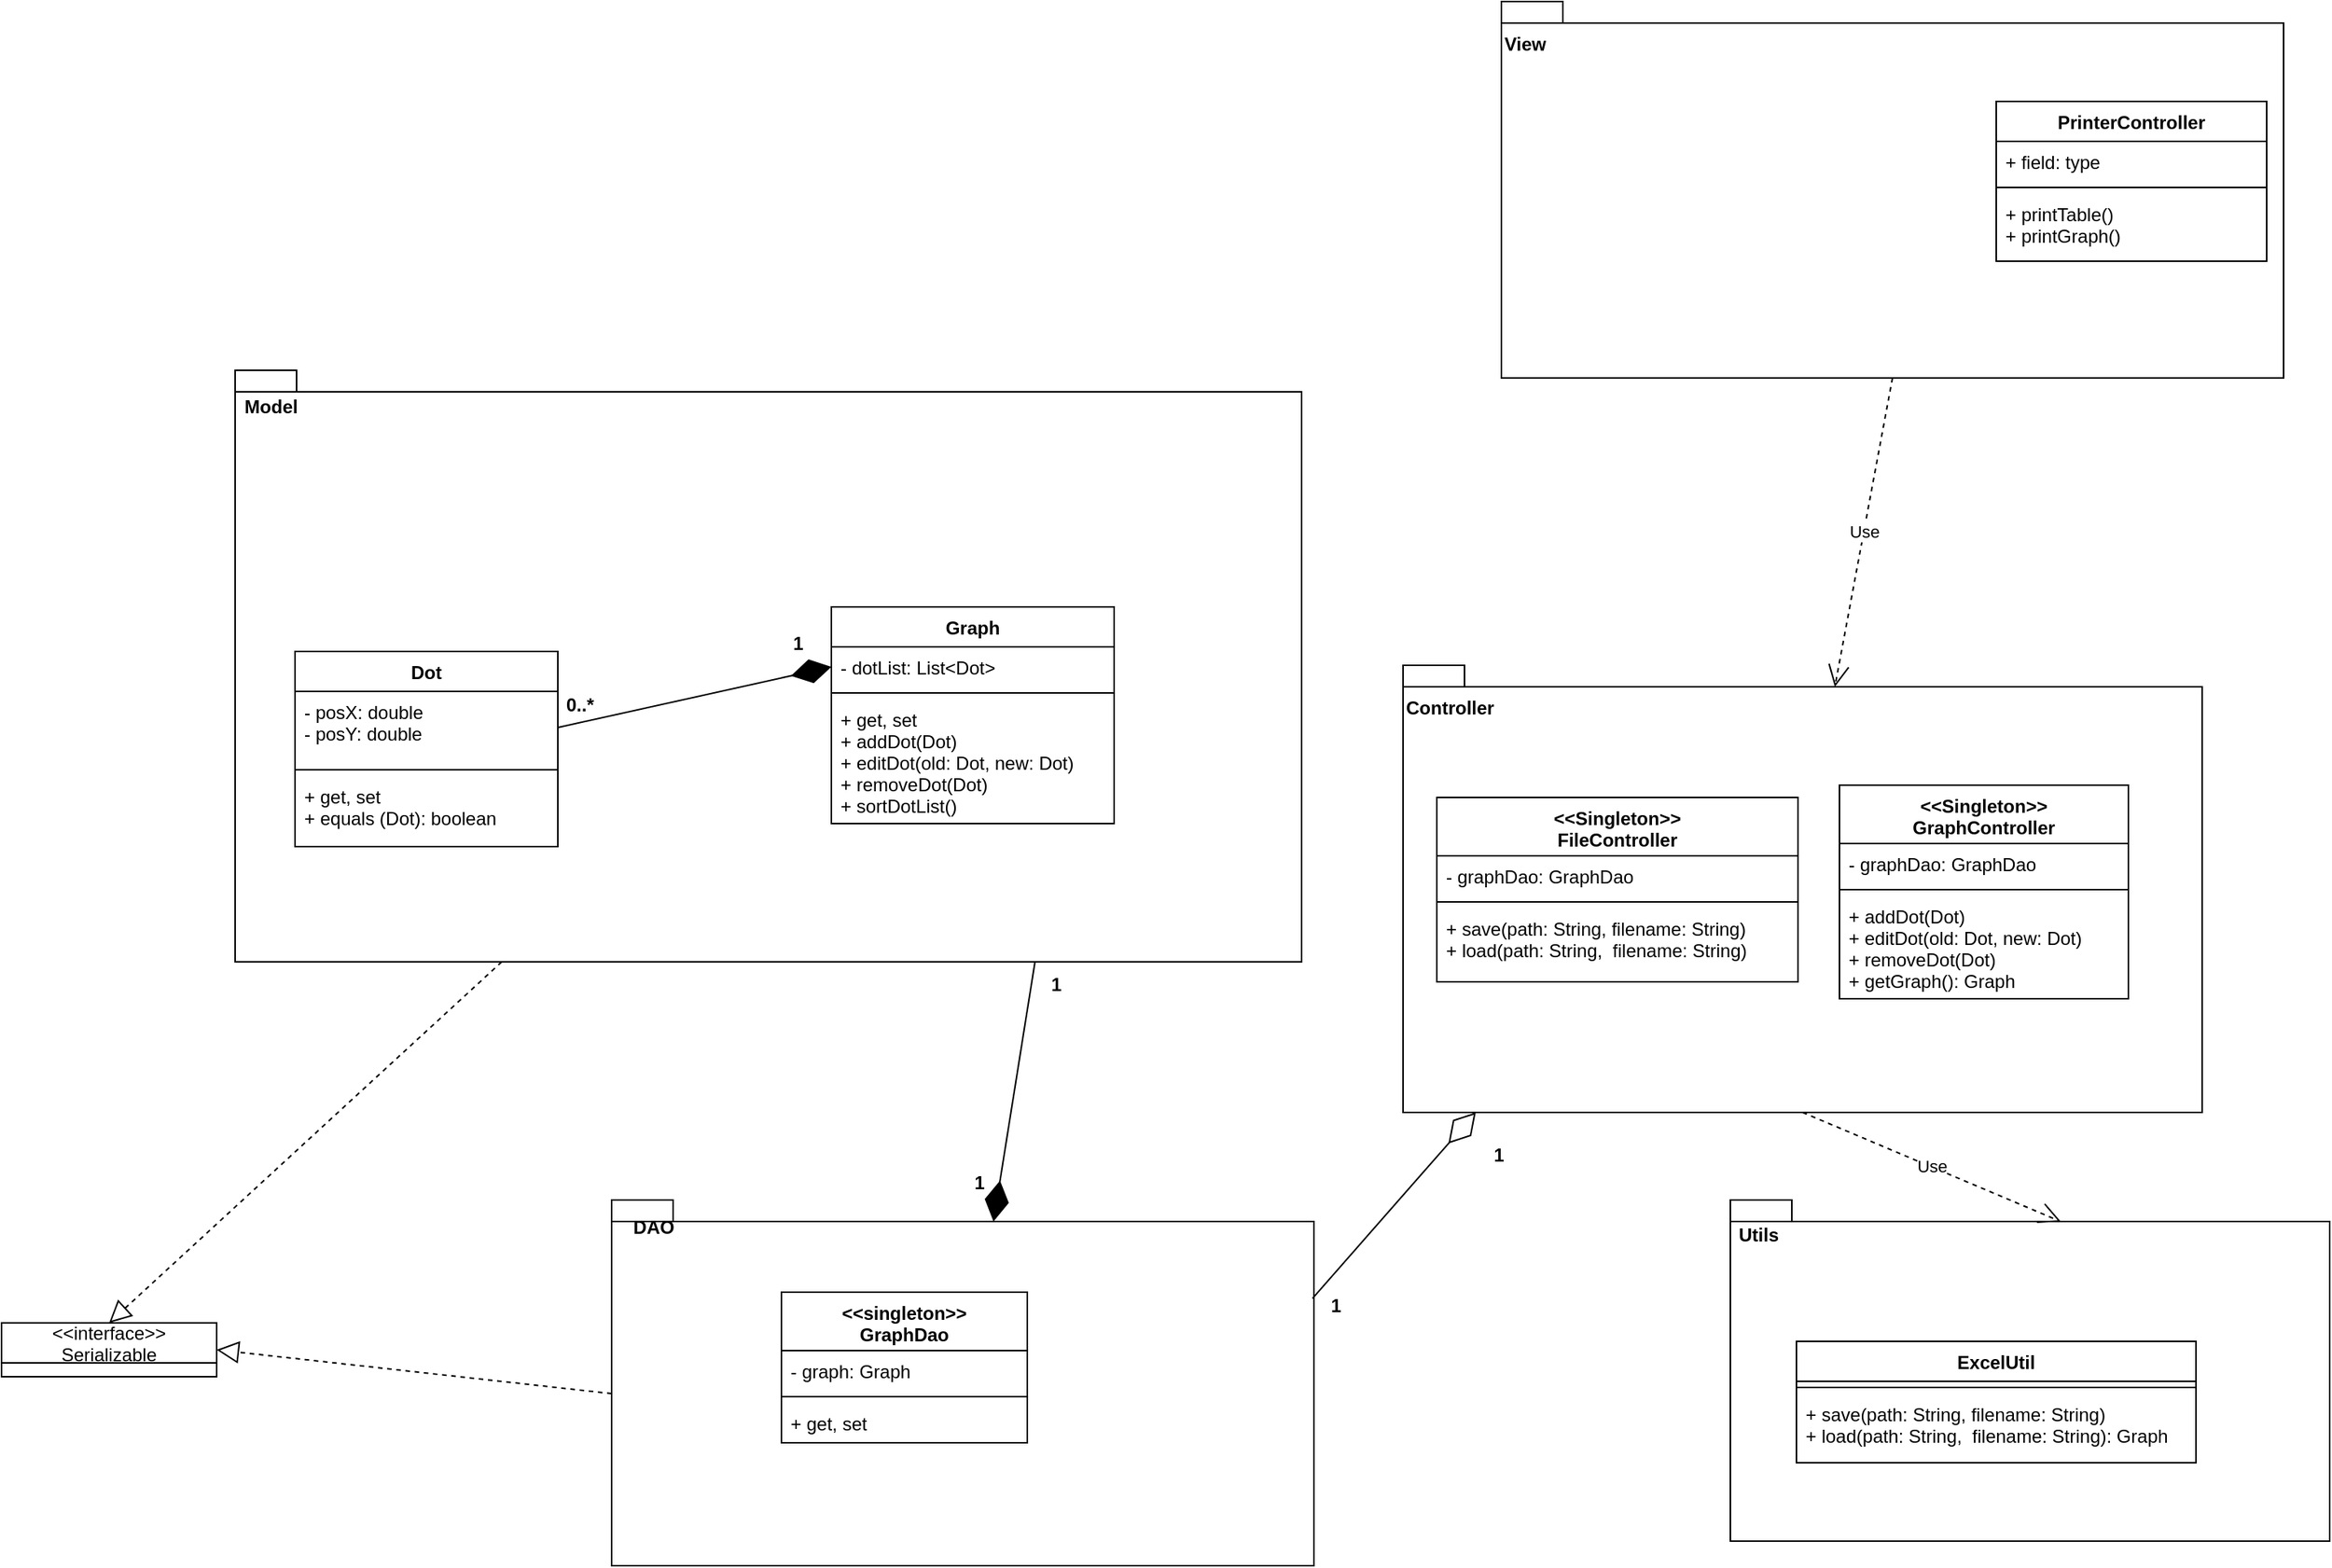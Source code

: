 <mxfile version="13.0.3" type="device"><diagram id="onxgIPQkGVTOIWKJb5v8" name="Page-1"><mxGraphModel dx="1886" dy="2006" grid="0" gridSize="10" guides="1" tooltips="1" connect="1" arrows="1" fold="1" page="0" pageScale="1" pageWidth="827" pageHeight="1169" math="0" shadow="0"><root><mxCell id="0"/><mxCell id="1" parent="0"/><mxCell id="qoSELhUmMgdwsKQqpLU3-18" value="" style="shape=folder;fontStyle=1;spacingTop=10;tabWidth=40;tabHeight=14;tabPosition=left;html=1;" parent="1" vertex="1"><mxGeometry x="-558" y="-632" width="694" height="385" as="geometry"/></mxCell><mxCell id="qoSELhUmMgdwsKQqpLU3-15" value="" style="endArrow=diamondThin;endFill=1;endSize=24;html=1;entryX=0;entryY=0.5;entryDx=0;entryDy=0;exitX=1;exitY=0.5;exitDx=0;exitDy=0;" parent="1" source="qoSELhUmMgdwsKQqpLU3-8" target="qoSELhUmMgdwsKQqpLU3-12" edge="1"><mxGeometry width="160" relative="1" as="geometry"><mxPoint x="-368" y="-299" as="sourcePoint"/><mxPoint x="-208" y="-299" as="targetPoint"/></mxGeometry></mxCell><mxCell id="qoSELhUmMgdwsKQqpLU3-16" value="&lt;b&gt;0..*&lt;/b&gt;" style="text;html=1;align=center;verticalAlign=middle;resizable=0;points=[];autosize=1;" parent="1" vertex="1"><mxGeometry x="-348" y="-423" width="28" height="18" as="geometry"/></mxCell><mxCell id="qoSELhUmMgdwsKQqpLU3-17" value="&lt;b&gt;1&lt;/b&gt;" style="text;html=1;align=center;verticalAlign=middle;resizable=0;points=[];autosize=1;" parent="1" vertex="1"><mxGeometry x="-201" y="-463" width="17" height="18" as="geometry"/></mxCell><mxCell id="qoSELhUmMgdwsKQqpLU3-19" value="&lt;b&gt;Model&lt;/b&gt;" style="text;html=1;align=center;verticalAlign=middle;resizable=0;points=[];autosize=1;" parent="1" vertex="1"><mxGeometry x="-558" y="-617" width="45" height="18" as="geometry"/></mxCell><mxCell id="qoSELhUmMgdwsKQqpLU3-20" value="" style="shape=folder;fontStyle=1;spacingTop=10;tabWidth=40;tabHeight=14;tabPosition=left;html=1;" parent="1" vertex="1"><mxGeometry x="-313" y="-92" width="457" height="238" as="geometry"/></mxCell><mxCell id="qoSELhUmMgdwsKQqpLU3-22" value="&lt;b&gt;DAO&lt;/b&gt;" style="text;html=1;align=center;verticalAlign=middle;resizable=0;points=[];autosize=1;" parent="1" vertex="1"><mxGeometry x="-305" y="-83" width="37" height="18" as="geometry"/></mxCell><mxCell id="qoSELhUmMgdwsKQqpLU3-43" value="" style="shape=folder;fontStyle=1;spacingTop=10;tabWidth=40;tabHeight=14;tabPosition=left;html=1;" parent="1" vertex="1"><mxGeometry x="202" y="-440" width="520" height="291" as="geometry"/></mxCell><mxCell id="qoSELhUmMgdwsKQqpLU3-44" value="&lt;!--StartFragment--&gt;&lt;span style=&quot;font-family: Helvetica; font-size: 12px; font-style: normal; font-variant-ligatures: normal; font-variant-caps: normal; font-weight: 700; letter-spacing: normal; orphans: 2; text-align: center; text-indent: 0px; text-transform: none; widows: 2; word-spacing: 0px; -webkit-text-stroke-width: 0px; background-color: rgb(255, 255, 255); text-decoration-style: initial; text-decoration-color: initial; float: none; display: inline !important;&quot;&gt;Controller&lt;/span&gt;&lt;!--EndFragment--&gt;" style="text;whiteSpace=wrap;html=1;" parent="1" vertex="1"><mxGeometry x="202" y="-426" width="77" height="28" as="geometry"/></mxCell><mxCell id="qoSELhUmMgdwsKQqpLU3-31" value="&lt;&lt;Singleton&gt;&gt;&#10;FileController" style="swimlane;fontStyle=1;align=center;verticalAlign=top;childLayout=stackLayout;horizontal=1;startSize=38;horizontalStack=0;resizeParent=1;resizeParentMax=0;resizeLast=0;collapsible=1;marginBottom=0;" parent="1" vertex="1"><mxGeometry x="224" y="-354" width="235" height="120" as="geometry"/></mxCell><mxCell id="qoSELhUmMgdwsKQqpLU3-32" value="- graphDao: GraphDao" style="text;strokeColor=none;fillColor=none;align=left;verticalAlign=top;spacingLeft=4;spacingRight=4;overflow=hidden;rotatable=0;points=[[0,0.5],[1,0.5]];portConstraint=eastwest;" parent="qoSELhUmMgdwsKQqpLU3-31" vertex="1"><mxGeometry y="38" width="235" height="26" as="geometry"/></mxCell><mxCell id="qoSELhUmMgdwsKQqpLU3-33" value="" style="line;strokeWidth=1;fillColor=none;align=left;verticalAlign=middle;spacingTop=-1;spacingLeft=3;spacingRight=3;rotatable=0;labelPosition=right;points=[];portConstraint=eastwest;" parent="qoSELhUmMgdwsKQqpLU3-31" vertex="1"><mxGeometry y="64" width="235" height="8" as="geometry"/></mxCell><mxCell id="qoSELhUmMgdwsKQqpLU3-34" value="+ save(path: String, filename: String)&#10;+ load(path: String,  filename: String)&#10;" style="text;strokeColor=none;fillColor=none;align=left;verticalAlign=top;spacingLeft=4;spacingRight=4;overflow=hidden;rotatable=0;points=[[0,0.5],[1,0.5]];portConstraint=eastwest;" parent="qoSELhUmMgdwsKQqpLU3-31" vertex="1"><mxGeometry y="72" width="235" height="48" as="geometry"/></mxCell><mxCell id="qoSELhUmMgdwsKQqpLU3-35" value="&lt;&lt;singleton&gt;&gt;&#10;GraphDao" style="swimlane;fontStyle=1;align=center;verticalAlign=top;childLayout=stackLayout;horizontal=1;startSize=38;horizontalStack=0;resizeParent=1;resizeParentMax=0;resizeLast=0;collapsible=1;marginBottom=0;" parent="1" vertex="1"><mxGeometry x="-202.5" y="-32" width="160" height="98" as="geometry"/></mxCell><mxCell id="qoSELhUmMgdwsKQqpLU3-36" value="- graph: Graph" style="text;strokeColor=none;fillColor=none;align=left;verticalAlign=top;spacingLeft=4;spacingRight=4;overflow=hidden;rotatable=0;points=[[0,0.5],[1,0.5]];portConstraint=eastwest;" parent="qoSELhUmMgdwsKQqpLU3-35" vertex="1"><mxGeometry y="38" width="160" height="26" as="geometry"/></mxCell><mxCell id="qoSELhUmMgdwsKQqpLU3-37" value="" style="line;strokeWidth=1;fillColor=none;align=left;verticalAlign=middle;spacingTop=-1;spacingLeft=3;spacingRight=3;rotatable=0;labelPosition=right;points=[];portConstraint=eastwest;" parent="qoSELhUmMgdwsKQqpLU3-35" vertex="1"><mxGeometry y="64" width="160" height="8" as="geometry"/></mxCell><mxCell id="qoSELhUmMgdwsKQqpLU3-38" value="+ get, set" style="text;strokeColor=none;fillColor=none;align=left;verticalAlign=top;spacingLeft=4;spacingRight=4;overflow=hidden;rotatable=0;points=[[0,0.5],[1,0.5]];portConstraint=eastwest;" parent="qoSELhUmMgdwsKQqpLU3-35" vertex="1"><mxGeometry y="72" width="160" height="26" as="geometry"/></mxCell><mxCell id="qoSELhUmMgdwsKQqpLU3-45" value="&lt;&lt;Singleton&gt;&gt;&#10;GraphController" style="swimlane;fontStyle=1;align=center;verticalAlign=top;childLayout=stackLayout;horizontal=1;startSize=38;horizontalStack=0;resizeParent=1;resizeParentMax=0;resizeLast=0;collapsible=1;marginBottom=0;" parent="1" vertex="1"><mxGeometry x="486" y="-362" width="188" height="139" as="geometry"/></mxCell><mxCell id="qoSELhUmMgdwsKQqpLU3-46" value="- graphDao: GraphDao" style="text;strokeColor=none;fillColor=none;align=left;verticalAlign=top;spacingLeft=4;spacingRight=4;overflow=hidden;rotatable=0;points=[[0,0.5],[1,0.5]];portConstraint=eastwest;" parent="qoSELhUmMgdwsKQqpLU3-45" vertex="1"><mxGeometry y="38" width="188" height="26" as="geometry"/></mxCell><mxCell id="qoSELhUmMgdwsKQqpLU3-47" value="" style="line;strokeWidth=1;fillColor=none;align=left;verticalAlign=middle;spacingTop=-1;spacingLeft=3;spacingRight=3;rotatable=0;labelPosition=right;points=[];portConstraint=eastwest;" parent="qoSELhUmMgdwsKQqpLU3-45" vertex="1"><mxGeometry y="64" width="188" height="8" as="geometry"/></mxCell><mxCell id="qoSELhUmMgdwsKQqpLU3-48" value="+ addDot(Dot)&#10;+ editDot(old: Dot, new: Dot)&#10;+ removeDot(Dot)&#10;+ getGraph(): Graph" style="text;strokeColor=none;fillColor=none;align=left;verticalAlign=top;spacingLeft=4;spacingRight=4;overflow=hidden;rotatable=0;points=[[0,0.5],[1,0.5]];portConstraint=eastwest;" parent="qoSELhUmMgdwsKQqpLU3-45" vertex="1"><mxGeometry y="72" width="188" height="67" as="geometry"/></mxCell><mxCell id="qoSELhUmMgdwsKQqpLU3-55" value="" style="shape=folder;fontStyle=1;spacingTop=10;tabWidth=40;tabHeight=14;tabPosition=left;html=1;" parent="1" vertex="1"><mxGeometry x="415" y="-92" width="390" height="222" as="geometry"/></mxCell><mxCell id="qoSELhUmMgdwsKQqpLU3-56" value="&lt;b&gt;Utils&lt;/b&gt;" style="text;html=1;align=center;verticalAlign=middle;resizable=0;points=[];autosize=1;" parent="1" vertex="1"><mxGeometry x="415" y="-78" width="36" height="18" as="geometry"/></mxCell><mxCell id="qoSELhUmMgdwsKQqpLU3-51" value="ExcelUtil" style="swimlane;fontStyle=1;align=center;verticalAlign=top;childLayout=stackLayout;horizontal=1;startSize=26;horizontalStack=0;resizeParent=1;resizeParentMax=0;resizeLast=0;collapsible=1;marginBottom=0;" parent="1" vertex="1"><mxGeometry x="458" width="260" height="79" as="geometry"/></mxCell><mxCell id="qoSELhUmMgdwsKQqpLU3-53" value="" style="line;strokeWidth=1;fillColor=none;align=left;verticalAlign=middle;spacingTop=-1;spacingLeft=3;spacingRight=3;rotatable=0;labelPosition=right;points=[];portConstraint=eastwest;" parent="qoSELhUmMgdwsKQqpLU3-51" vertex="1"><mxGeometry y="26" width="260" height="8" as="geometry"/></mxCell><mxCell id="qoSELhUmMgdwsKQqpLU3-54" value="+ save(path: String, filename: String)&#10;+ load(path: String,  filename: String): Graph" style="text;strokeColor=none;fillColor=none;align=left;verticalAlign=top;spacingLeft=4;spacingRight=4;overflow=hidden;rotatable=0;points=[[0,0.5],[1,0.5]];portConstraint=eastwest;" parent="qoSELhUmMgdwsKQqpLU3-51" vertex="1"><mxGeometry y="34" width="260" height="45" as="geometry"/></mxCell><mxCell id="qoSELhUmMgdwsKQqpLU3-11" value="Graph" style="swimlane;fontStyle=1;align=center;verticalAlign=top;childLayout=stackLayout;horizontal=1;startSize=26;horizontalStack=0;resizeParent=1;resizeParentMax=0;resizeLast=0;collapsible=1;marginBottom=0;" parent="1" vertex="1"><mxGeometry x="-170" y="-478" width="184" height="141" as="geometry"/></mxCell><mxCell id="qoSELhUmMgdwsKQqpLU3-12" value="- dotList: List&lt;Dot&gt;" style="text;strokeColor=none;fillColor=none;align=left;verticalAlign=top;spacingLeft=4;spacingRight=4;overflow=hidden;rotatable=0;points=[[0,0.5],[1,0.5]];portConstraint=eastwest;" parent="qoSELhUmMgdwsKQqpLU3-11" vertex="1"><mxGeometry y="26" width="184" height="26" as="geometry"/></mxCell><mxCell id="qoSELhUmMgdwsKQqpLU3-13" value="" style="line;strokeWidth=1;fillColor=none;align=left;verticalAlign=middle;spacingTop=-1;spacingLeft=3;spacingRight=3;rotatable=0;labelPosition=right;points=[];portConstraint=eastwest;" parent="qoSELhUmMgdwsKQqpLU3-11" vertex="1"><mxGeometry y="52" width="184" height="8" as="geometry"/></mxCell><mxCell id="qoSELhUmMgdwsKQqpLU3-14" value="+ get, set&#10;+ addDot(Dot)&#10;+ editDot(old: Dot, new: Dot)&#10;+ removeDot(Dot)&#10;+ sortDotList()" style="text;strokeColor=none;fillColor=none;align=left;verticalAlign=top;spacingLeft=4;spacingRight=4;overflow=hidden;rotatable=0;points=[[0,0.5],[1,0.5]];portConstraint=eastwest;" parent="qoSELhUmMgdwsKQqpLU3-11" vertex="1"><mxGeometry y="60" width="184" height="81" as="geometry"/></mxCell><mxCell id="qoSELhUmMgdwsKQqpLU3-7" value="Dot" style="swimlane;fontStyle=1;align=center;verticalAlign=top;childLayout=stackLayout;horizontal=1;startSize=26;horizontalStack=0;resizeParent=1;resizeParentMax=0;resizeLast=0;collapsible=1;marginBottom=0;" parent="1" vertex="1"><mxGeometry x="-519" y="-449" width="171" height="127" as="geometry"/></mxCell><mxCell id="qoSELhUmMgdwsKQqpLU3-8" value="- posX: double&#10;- posY: double" style="text;strokeColor=none;fillColor=none;align=left;verticalAlign=top;spacingLeft=4;spacingRight=4;overflow=hidden;rotatable=0;points=[[0,0.5],[1,0.5]];portConstraint=eastwest;" parent="qoSELhUmMgdwsKQqpLU3-7" vertex="1"><mxGeometry y="26" width="171" height="47" as="geometry"/></mxCell><mxCell id="qoSELhUmMgdwsKQqpLU3-9" value="" style="line;strokeWidth=1;fillColor=none;align=left;verticalAlign=middle;spacingTop=-1;spacingLeft=3;spacingRight=3;rotatable=0;labelPosition=right;points=[];portConstraint=eastwest;" parent="qoSELhUmMgdwsKQqpLU3-7" vertex="1"><mxGeometry y="73" width="171" height="8" as="geometry"/></mxCell><mxCell id="qoSELhUmMgdwsKQqpLU3-10" value="+ get, set&#10;+ equals (Dot): boolean" style="text;strokeColor=none;fillColor=none;align=left;verticalAlign=top;spacingLeft=4;spacingRight=4;overflow=hidden;rotatable=0;points=[[0,0.5],[1,0.5]];portConstraint=eastwest;" parent="qoSELhUmMgdwsKQqpLU3-7" vertex="1"><mxGeometry y="81" width="171" height="46" as="geometry"/></mxCell><mxCell id="qoSELhUmMgdwsKQqpLU3-57" value="Use" style="endArrow=open;endSize=12;dashed=1;html=1;exitX=0.5;exitY=1;exitDx=0;exitDy=0;exitPerimeter=0;entryX=0;entryY=0;entryDx=215;entryDy=14;entryPerimeter=0;" parent="1" source="qoSELhUmMgdwsKQqpLU3-43" target="qoSELhUmMgdwsKQqpLU3-55" edge="1"><mxGeometry width="160" relative="1" as="geometry"><mxPoint x="797" y="-133" as="sourcePoint"/><mxPoint x="957" y="-133" as="targetPoint"/></mxGeometry></mxCell><mxCell id="qoSELhUmMgdwsKQqpLU3-58" value="" style="endArrow=block;dashed=1;endFill=0;endSize=12;html=1;exitX=0.25;exitY=1;exitDx=0;exitDy=0;exitPerimeter=0;entryX=0.5;entryY=0;entryDx=0;entryDy=0;" parent="1" source="qoSELhUmMgdwsKQqpLU3-18" target="qoSELhUmMgdwsKQqpLU3-59" edge="1"><mxGeometry width="160" relative="1" as="geometry"><mxPoint x="-640" y="-132" as="sourcePoint"/><mxPoint x="-480" y="-132" as="targetPoint"/></mxGeometry></mxCell><mxCell id="qoSELhUmMgdwsKQqpLU3-59" value="&lt;&lt;interface&gt;&gt;&#10;Serializable" style="swimlane;fontStyle=0;childLayout=stackLayout;horizontal=1;startSize=26;fillColor=none;horizontalStack=0;resizeParent=1;resizeParentMax=0;resizeLast=0;collapsible=1;marginBottom=0;" parent="1" vertex="1"><mxGeometry x="-710" y="-12" width="140" height="35" as="geometry"/></mxCell><mxCell id="qoSELhUmMgdwsKQqpLU3-63" value="" style="endArrow=block;dashed=1;endFill=0;endSize=12;html=1;exitX=0;exitY=0;exitDx=0;exitDy=126;exitPerimeter=0;entryX=1;entryY=0.5;entryDx=0;entryDy=0;" parent="1" source="qoSELhUmMgdwsKQqpLU3-20" target="qoSELhUmMgdwsKQqpLU3-59" edge="1"><mxGeometry width="160" relative="1" as="geometry"><mxPoint x="-574" y="90" as="sourcePoint"/><mxPoint x="-414" y="90" as="targetPoint"/></mxGeometry></mxCell><mxCell id="qoSELhUmMgdwsKQqpLU3-64" value="" style="shape=folder;fontStyle=1;spacingTop=10;tabWidth=40;tabHeight=14;tabPosition=left;html=1;" parent="1" vertex="1"><mxGeometry x="266" y="-872" width="509" height="245" as="geometry"/></mxCell><mxCell id="qoSELhUmMgdwsKQqpLU3-65" value="&lt;!--StartFragment--&gt;&lt;span style=&quot;font-family: Helvetica; font-size: 12px; font-style: normal; font-variant-ligatures: normal; font-variant-caps: normal; font-weight: 700; letter-spacing: normal; orphans: 2; text-align: center; text-indent: 0px; text-transform: none; widows: 2; word-spacing: 0px; -webkit-text-stroke-width: 0px; background-color: rgb(255, 255, 255); text-decoration-style: initial; text-decoration-color: initial; float: none; display: inline !important;&quot;&gt;View&lt;/span&gt;&lt;!--EndFragment--&gt;" style="text;whiteSpace=wrap;html=1;" parent="1" vertex="1"><mxGeometry x="266" y="-858" width="47" height="28" as="geometry"/></mxCell><mxCell id="qoSELhUmMgdwsKQqpLU3-66" value="Use" style="endArrow=open;endSize=12;dashed=1;html=1;exitX=0.5;exitY=1;exitDx=0;exitDy=0;exitPerimeter=0;entryX=0;entryY=0;entryDx=281;entryDy=14;entryPerimeter=0;" parent="1" source="qoSELhUmMgdwsKQqpLU3-64" target="qoSELhUmMgdwsKQqpLU3-43" edge="1"><mxGeometry width="160" relative="1" as="geometry"><mxPoint x="363" y="-508" as="sourcePoint"/><mxPoint x="523" y="-508" as="targetPoint"/></mxGeometry></mxCell><mxCell id="qoSELhUmMgdwsKQqpLU3-67" value="" style="endArrow=diamondThin;endFill=0;endSize=24;html=1;entryX=0.091;entryY=1;entryDx=0;entryDy=0;entryPerimeter=0;exitX=0.998;exitY=0.269;exitDx=0;exitDy=0;exitPerimeter=0;" parent="1" source="qoSELhUmMgdwsKQqpLU3-20" target="qoSELhUmMgdwsKQqpLU3-43" edge="1"><mxGeometry width="160" relative="1" as="geometry"><mxPoint x="10" y="-157" as="sourcePoint"/><mxPoint x="170" y="-157" as="targetPoint"/></mxGeometry></mxCell><mxCell id="qoSELhUmMgdwsKQqpLU3-68" value="" style="endArrow=diamondThin;endFill=1;endSize=24;html=1;entryX=0;entryY=0;entryDx=248.5;entryDy=14;entryPerimeter=0;exitX=0.75;exitY=1;exitDx=0;exitDy=0;exitPerimeter=0;" parent="1" source="qoSELhUmMgdwsKQqpLU3-18" target="qoSELhUmMgdwsKQqpLU3-20" edge="1"><mxGeometry width="160" relative="1" as="geometry"><mxPoint x="-166" y="-184" as="sourcePoint"/><mxPoint x="-6" y="-184" as="targetPoint"/></mxGeometry></mxCell><mxCell id="qoSELhUmMgdwsKQqpLU3-70" value="&lt;b&gt;1&lt;/b&gt;" style="text;html=1;align=center;verticalAlign=middle;resizable=0;points=[];autosize=1;" parent="1" vertex="1"><mxGeometry x="-83" y="-112" width="17" height="18" as="geometry"/></mxCell><mxCell id="qoSELhUmMgdwsKQqpLU3-71" value="&lt;b&gt;1&lt;/b&gt;" style="text;html=1;align=center;verticalAlign=middle;resizable=0;points=[];autosize=1;" parent="1" vertex="1"><mxGeometry x="-33" y="-241" width="17" height="18" as="geometry"/></mxCell><mxCell id="qoSELhUmMgdwsKQqpLU3-72" value="&lt;b&gt;1&lt;/b&gt;" style="text;html=1;align=center;verticalAlign=middle;resizable=0;points=[];autosize=1;" parent="1" vertex="1"><mxGeometry x="255" y="-130" width="17" height="18" as="geometry"/></mxCell><mxCell id="qoSELhUmMgdwsKQqpLU3-73" value="&lt;b&gt;1&lt;/b&gt;" style="text;html=1;align=center;verticalAlign=middle;resizable=0;points=[];autosize=1;" parent="1" vertex="1"><mxGeometry x="149" y="-32" width="17" height="18" as="geometry"/></mxCell><mxCell id="qoSELhUmMgdwsKQqpLU3-78" value="PrinterController" style="swimlane;fontStyle=1;align=center;verticalAlign=top;childLayout=stackLayout;horizontal=1;startSize=26;horizontalStack=0;resizeParent=1;resizeParentMax=0;resizeLast=0;collapsible=1;marginBottom=0;" parent="1" vertex="1"><mxGeometry x="588" y="-807" width="176" height="104" as="geometry"/></mxCell><mxCell id="qoSELhUmMgdwsKQqpLU3-79" value="+ field: type" style="text;strokeColor=none;fillColor=none;align=left;verticalAlign=top;spacingLeft=4;spacingRight=4;overflow=hidden;rotatable=0;points=[[0,0.5],[1,0.5]];portConstraint=eastwest;" parent="qoSELhUmMgdwsKQqpLU3-78" vertex="1"><mxGeometry y="26" width="176" height="26" as="geometry"/></mxCell><mxCell id="qoSELhUmMgdwsKQqpLU3-80" value="" style="line;strokeWidth=1;fillColor=none;align=left;verticalAlign=middle;spacingTop=-1;spacingLeft=3;spacingRight=3;rotatable=0;labelPosition=right;points=[];portConstraint=eastwest;" parent="qoSELhUmMgdwsKQqpLU3-78" vertex="1"><mxGeometry y="52" width="176" height="8" as="geometry"/></mxCell><mxCell id="qoSELhUmMgdwsKQqpLU3-81" value="+ printTable()&#10;+ printGraph()" style="text;strokeColor=none;fillColor=none;align=left;verticalAlign=top;spacingLeft=4;spacingRight=4;overflow=hidden;rotatable=0;points=[[0,0.5],[1,0.5]];portConstraint=eastwest;" parent="qoSELhUmMgdwsKQqpLU3-78" vertex="1"><mxGeometry y="60" width="176" height="44" as="geometry"/></mxCell></root></mxGraphModel></diagram></mxfile>
